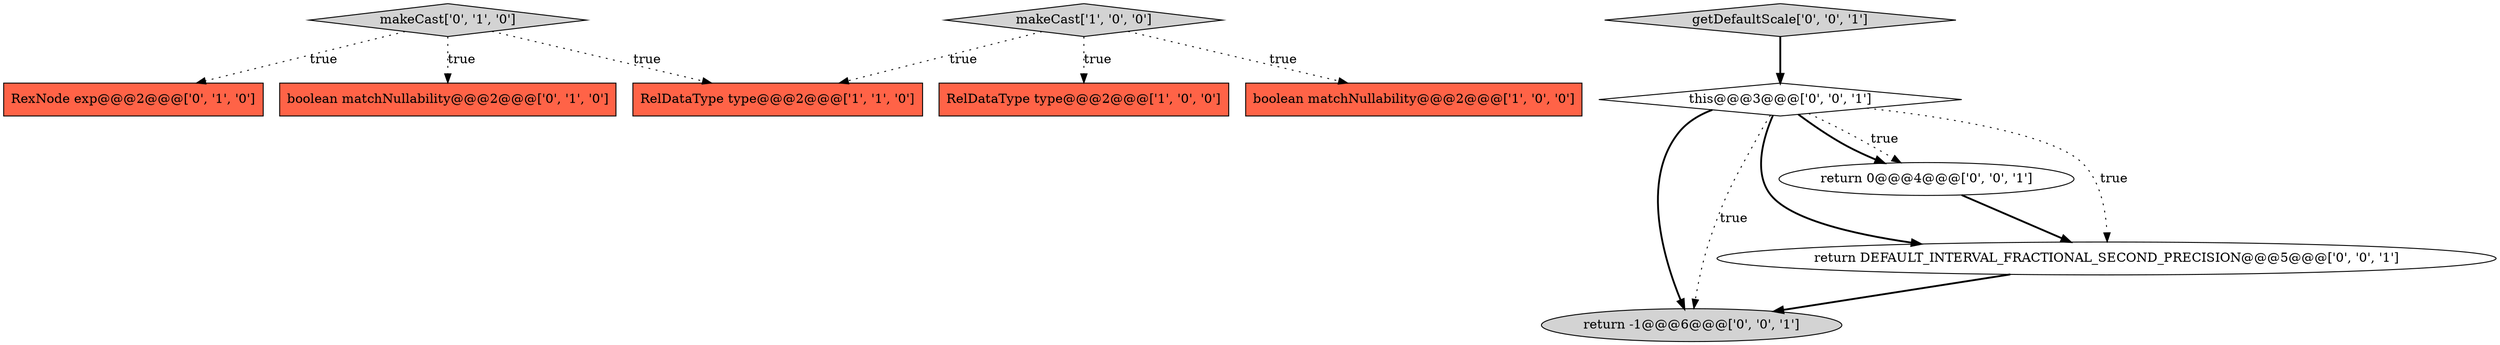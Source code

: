digraph {
4 [style = filled, label = "RexNode exp@@@2@@@['0', '1', '0']", fillcolor = tomato, shape = box image = "AAA0AAABBB2BBB"];
10 [style = filled, label = "return 0@@@4@@@['0', '0', '1']", fillcolor = white, shape = ellipse image = "AAA0AAABBB3BBB"];
11 [style = filled, label = "return -1@@@6@@@['0', '0', '1']", fillcolor = lightgray, shape = ellipse image = "AAA0AAABBB3BBB"];
8 [style = filled, label = "getDefaultScale['0', '0', '1']", fillcolor = lightgray, shape = diamond image = "AAA0AAABBB3BBB"];
3 [style = filled, label = "makeCast['1', '0', '0']", fillcolor = lightgray, shape = diamond image = "AAA0AAABBB1BBB"];
7 [style = filled, label = "this@@@3@@@['0', '0', '1']", fillcolor = white, shape = diamond image = "AAA0AAABBB3BBB"];
1 [style = filled, label = "RelDataType type@@@2@@@['1', '0', '0']", fillcolor = tomato, shape = box image = "AAA0AAABBB1BBB"];
0 [style = filled, label = "boolean matchNullability@@@2@@@['1', '0', '0']", fillcolor = tomato, shape = box image = "AAA0AAABBB1BBB"];
2 [style = filled, label = "RelDataType type@@@2@@@['1', '1', '0']", fillcolor = tomato, shape = box image = "AAA0AAABBB1BBB"];
6 [style = filled, label = "boolean matchNullability@@@2@@@['0', '1', '0']", fillcolor = tomato, shape = box image = "AAA0AAABBB2BBB"];
9 [style = filled, label = "return DEFAULT_INTERVAL_FRACTIONAL_SECOND_PRECISION@@@5@@@['0', '0', '1']", fillcolor = white, shape = ellipse image = "AAA0AAABBB3BBB"];
5 [style = filled, label = "makeCast['0', '1', '0']", fillcolor = lightgray, shape = diamond image = "AAA0AAABBB2BBB"];
5->6 [style = dotted, label="true"];
8->7 [style = bold, label=""];
5->4 [style = dotted, label="true"];
9->11 [style = bold, label=""];
7->11 [style = bold, label=""];
3->2 [style = dotted, label="true"];
7->9 [style = dotted, label="true"];
5->2 [style = dotted, label="true"];
3->1 [style = dotted, label="true"];
7->10 [style = bold, label=""];
10->9 [style = bold, label=""];
7->11 [style = dotted, label="true"];
7->9 [style = bold, label=""];
3->0 [style = dotted, label="true"];
7->10 [style = dotted, label="true"];
}
